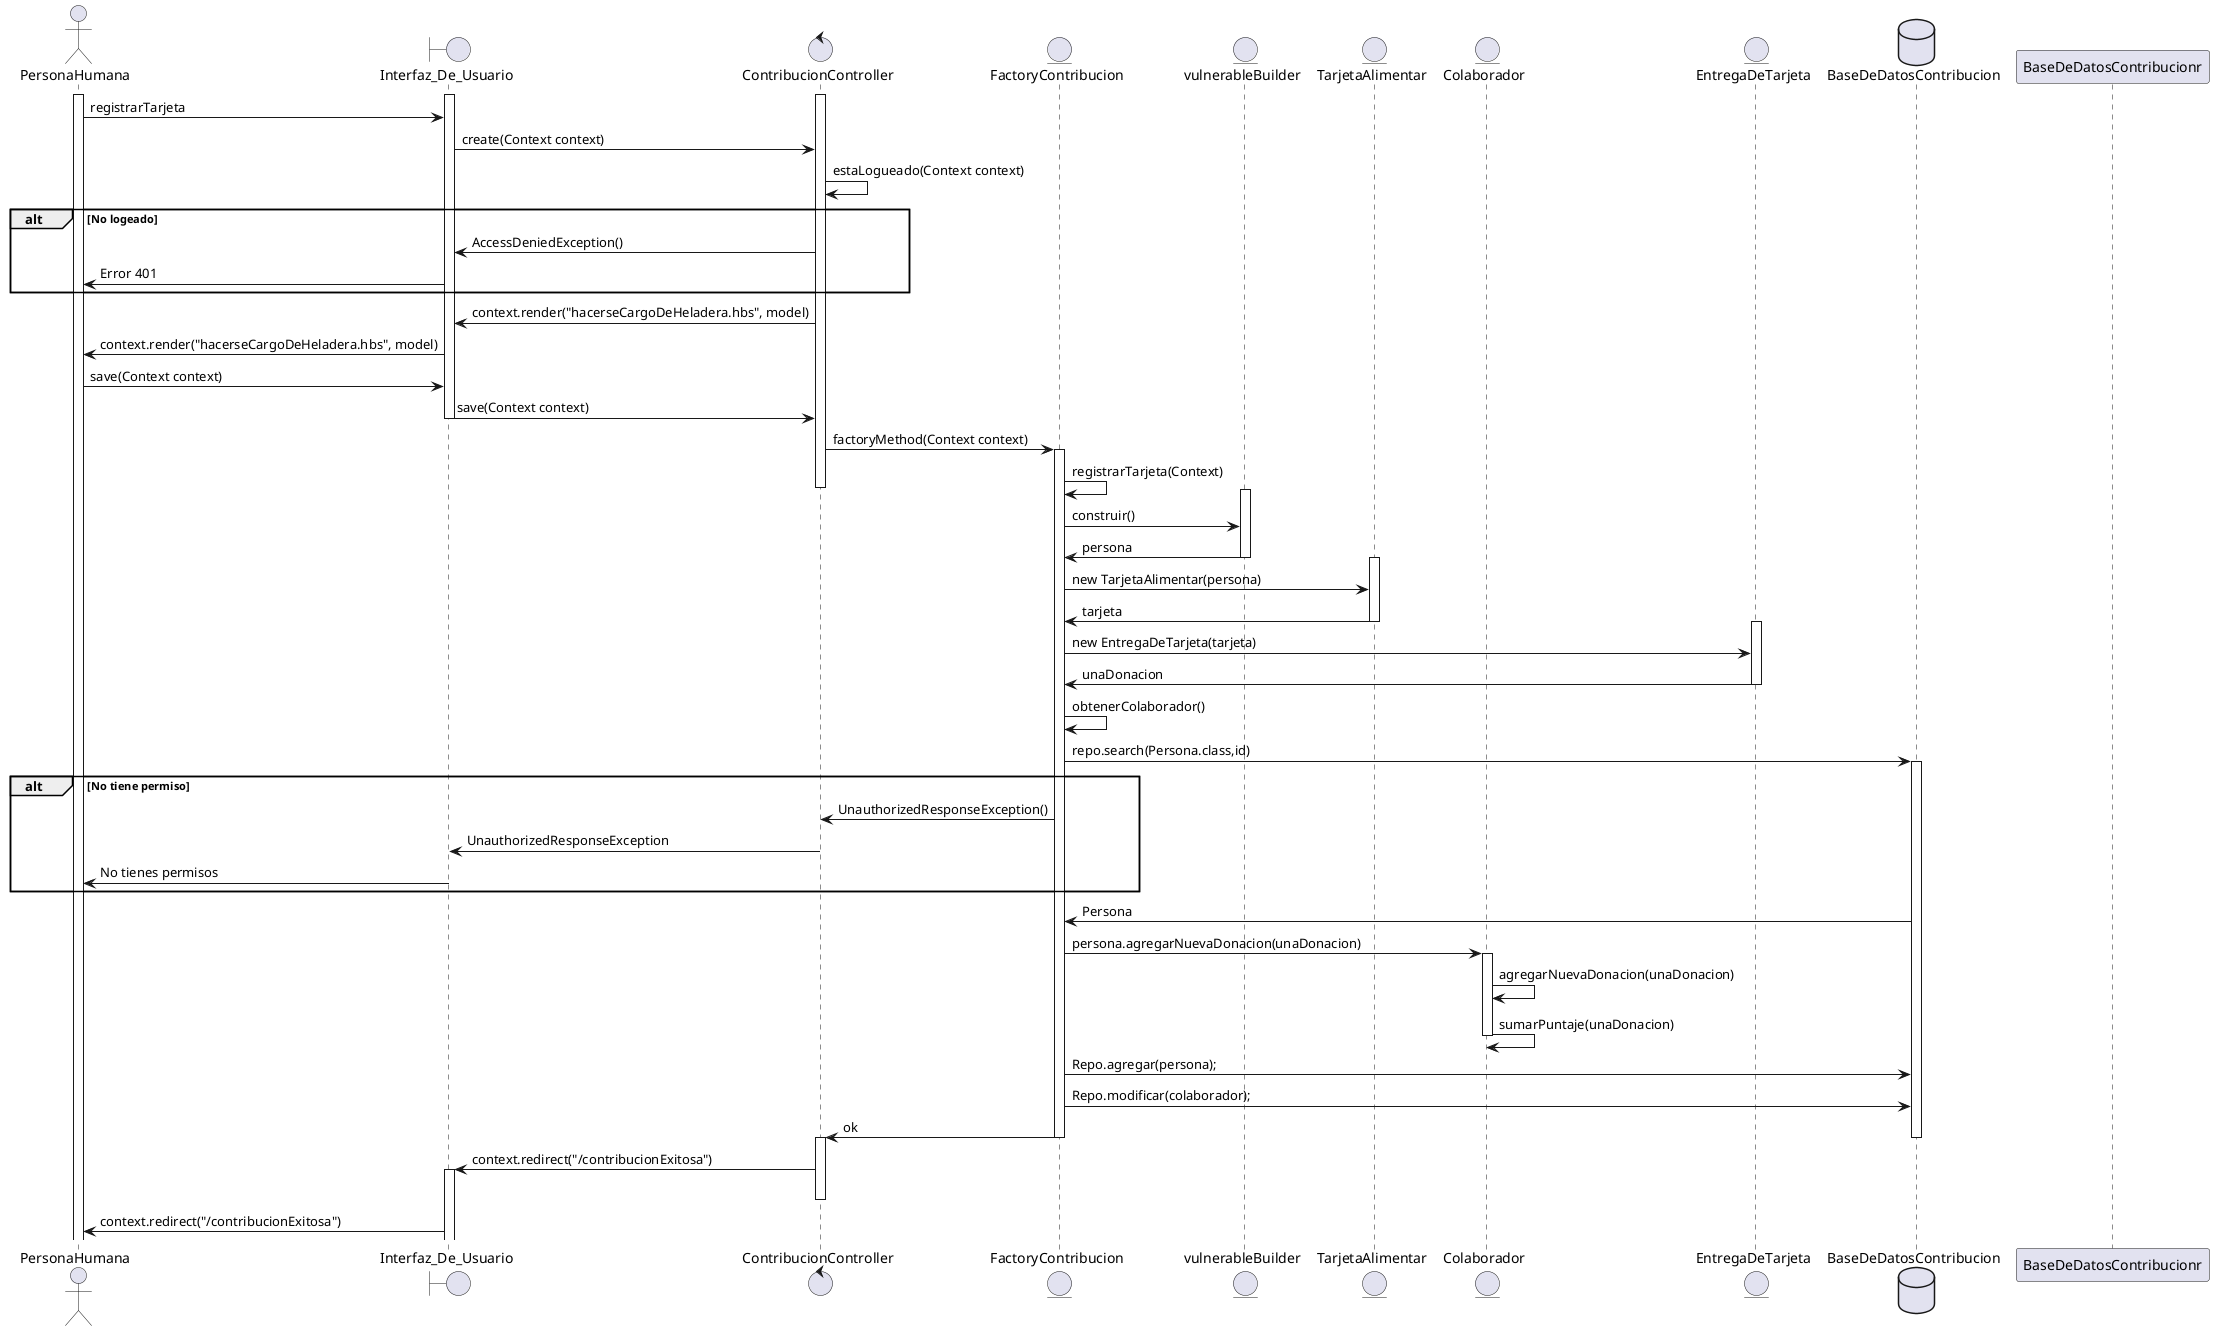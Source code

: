 @startuml GenerarregistrarTarjeta
actor PersonaHumana
boundary Interfaz_De_Usuario
control ContribucionController


entity FactoryContribucion
entity vulnerableBuilder
entity TarjetaAlimentar
entity Colaborador
entity EntregaDeTarjeta
database BaseDeDatosContribucion

activate PersonaHumana
activate Interfaz_De_Usuario
activate ContribucionController

PersonaHumana->Interfaz_De_Usuario: registrarTarjeta
Interfaz_De_Usuario->ContribucionController: create(Context context)
ContribucionController->ContribucionController: estaLogueado(Context context)


alt No logeado
    ContribucionController->Interfaz_De_Usuario: AccessDeniedException()
    Interfaz_De_Usuario->PersonaHumana: Error 401
end

ContribucionController -> Interfaz_De_Usuario: context.render("hacerseCargoDeHeladera.hbs", model)
Interfaz_De_Usuario -> PersonaHumana: context.render("hacerseCargoDeHeladera.hbs", model)

PersonaHumana -> Interfaz_De_Usuario: save(Context context)
Interfaz_De_Usuario -> ContribucionController: save(Context context)
deactivate Interfaz_De_Usuario
ContribucionController -> FactoryContribucion: factoryMethod(Context context)

activate FactoryContribucion
FactoryContribucion -> FactoryContribucion: registrarTarjeta(Context)
deactivate ContribucionController
activate vulnerableBuilder
deactivate vulnerableBuilder
FactoryContribucion -> vulnerableBuilder: construir()
vulnerableBuilder -> FactoryContribucion: persona
deactivate vulnerableBuilder
activate TarjetaAlimentar
FactoryContribucion -> TarjetaAlimentar : new TarjetaAlimentar(persona)
TarjetaAlimentar -> FactoryContribucion : tarjeta
deactivate TarjetaAlimentar
activate EntregaDeTarjeta
FactoryContribucion -> EntregaDeTarjeta: new EntregaDeTarjeta(tarjeta)
EntregaDeTarjeta -> FactoryContribucion : unaDonacion
deactivate EntregaDeTarjeta

FactoryContribucion -> FactoryContribucion : obtenerColaborador()
FactoryContribucion -> BaseDeDatosContribucion : repo.search(Persona.class,id)
activate BaseDeDatosContribucion

alt No tiene permiso
    FactoryContribucion -> ContribucionController: UnauthorizedResponseException()
    ContribucionController -> Interfaz_De_Usuario: UnauthorizedResponseException
    Interfaz_De_Usuario -> PersonaHumana: No tienes permisos
end
BaseDeDatosContribucion -> FactoryContribucion : Persona
FactoryContribucion -> Colaborador : persona.agregarNuevaDonacion(unaDonacion)
activate Colaborador
Colaborador -> Colaborador: agregarNuevaDonacion(unaDonacion)
Colaborador -> Colaborador: sumarPuntaje(unaDonacion)
deactivate Colaborador
deactivate BaseDeDatosContribucionr
FactoryContribucion -> BaseDeDatosContribucion: Repo.agregar(persona);
FactoryContribucion -> BaseDeDatosContribucion: Repo.modificar(colaborador);
FactoryContribucion -> ContribucionController: ok
deactivate FactoryContribucion
activate ContribucionController
deactivate BaseDeDatosContribucion
ContribucionController -> Interfaz_De_Usuario: context.redirect("/contribucionExitosa")
activate Interfaz_De_Usuario
deactivate ContribucionController

Interfaz_De_Usuario -> PersonaHumana: context.redirect("/contribucionExitosa")

@enduml
